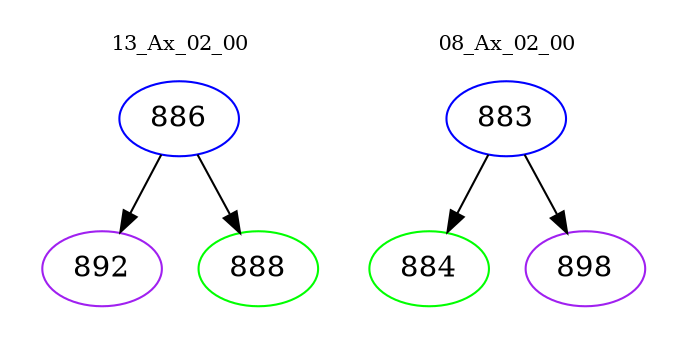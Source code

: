 digraph{
subgraph cluster_0 {
color = white
label = "13_Ax_02_00";
fontsize=10;
T0_886 [label="886", color="blue"]
T0_886 -> T0_892 [color="black"]
T0_892 [label="892", color="purple"]
T0_886 -> T0_888 [color="black"]
T0_888 [label="888", color="green"]
}
subgraph cluster_1 {
color = white
label = "08_Ax_02_00";
fontsize=10;
T1_883 [label="883", color="blue"]
T1_883 -> T1_884 [color="black"]
T1_884 [label="884", color="green"]
T1_883 -> T1_898 [color="black"]
T1_898 [label="898", color="purple"]
}
}
